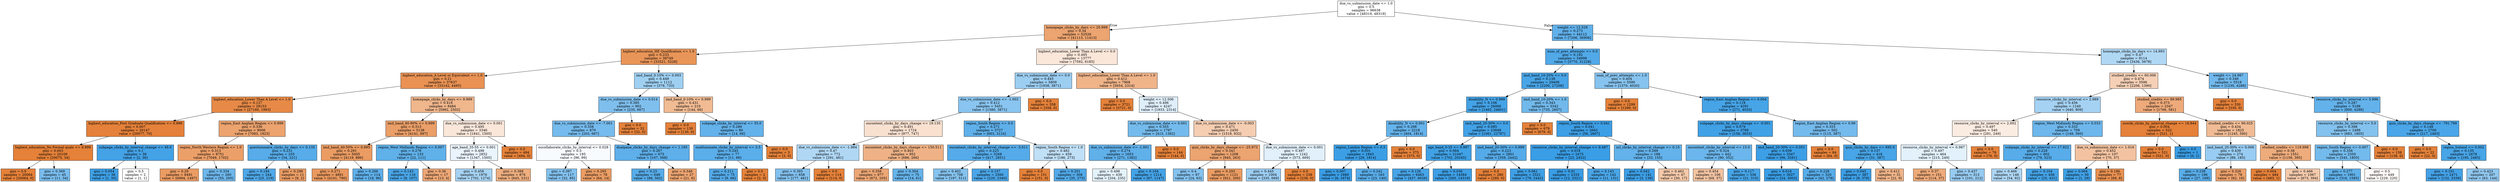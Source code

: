 digraph Tree {
node [shape=box, style="filled", color="black"] ;
0 [label="due_vs_submission_date <= 1.0\ngini = 0.5\nsamples = 96638\nvalue = [48319, 48319]", fillcolor="#e5813900"] ;
1 [label="homepage_clicks_by_days <= 20.999\ngini = 0.34\nsamples = 52526\nvalue = [41113, 11413]", fillcolor="#e58139b8"] ;
0 -> 1 [labeldistance=2.5, labelangle=45, headlabel="True"] ;
2 [label="highest_education_HE Qualification <= 1.0\ngini = 0.233\nsamples = 38749\nvalue = [33521, 5228]", fillcolor="#e58139d7"] ;
1 -> 2 ;
3 [label="highest_education_A Level or Equivalent <= 1.0\ngini = 0.21\nsamples = 37637\nvalue = [33142, 4495]", fillcolor="#e58139dc"] ;
2 -> 3 ;
4 [label="highest_education_Lower Than A Level <= 1.0\ngini = 0.127\nsamples = 29153\nvalue = [27160, 1993]", fillcolor="#e58139ec"] ;
3 -> 4 ;
5 [label="highest_education_Post Graduate Qualification <= 0.998\ngini = 0.007\nsamples = 20147\nvalue = [20077, 70]", fillcolor="#e58139fe"] ;
4 -> 5 ;
6 [label="highest_education_No Formal quals <= 0.999\ngini = 0.003\nsamples = 20109\nvalue = [20075, 34]", fillcolor="#e58139ff"] ;
5 -> 6 ;
7 [label="gini = 0.0\nsamples = 20064\nvalue = [20064, 0]", fillcolor="#e58139ff"] ;
6 -> 7 ;
8 [label="gini = 0.369\nsamples = 45\nvalue = [11, 34]", fillcolor="#399de5ac"] ;
6 -> 8 ;
9 [label="subpage_clicks_by_interval_change <= 49.0\ngini = 0.1\nsamples = 38\nvalue = [2, 36]", fillcolor="#399de5f1"] ;
5 -> 9 ;
10 [label="gini = 0.054\nsamples = 36\nvalue = [1, 35]", fillcolor="#399de5f8"] ;
9 -> 10 ;
11 [label="gini = 0.5\nsamples = 2\nvalue = [1, 1]", fillcolor="#e5813900"] ;
9 -> 11 ;
12 [label="region_East Anglian Region <= 0.999\ngini = 0.336\nsamples = 9006\nvalue = [7083, 1923]", fillcolor="#e58139ba"] ;
4 -> 12 ;
13 [label="region_North Western Region <= 1.0\ngini = 0.313\nsamples = 8751\nvalue = [7049, 1702]", fillcolor="#e58139c1"] ;
12 -> 13 ;
14 [label="gini = 0.29\nsamples = 8491\nvalue = [6994, 1497]", fillcolor="#e58139c8"] ;
13 -> 14 ;
15 [label="gini = 0.334\nsamples = 260\nvalue = [55, 205]", fillcolor="#399de5bb"] ;
13 -> 15 ;
16 [label="questionnaire_clicks_by_days <= 0.135\ngini = 0.231\nsamples = 255\nvalue = [34, 221]", fillcolor="#399de5d8"] ;
12 -> 16 ;
17 [label="gini = 0.184\nsamples = 244\nvalue = [25, 219]", fillcolor="#399de5e2"] ;
16 -> 17 ;
18 [label="gini = 0.298\nsamples = 11\nvalue = [9, 2]", fillcolor="#e58139c6"] ;
16 -> 18 ;
19 [label="homepage_clicks_by_days <= 9.999\ngini = 0.416\nsamples = 8484\nvalue = [5982, 2502]", fillcolor="#e5813994"] ;
3 -> 19 ;
20 [label="imd_band_80-90% <= 0.999\ngini = 0.313\nsamples = 5138\nvalue = [4141, 997]", fillcolor="#e58139c2"] ;
19 -> 20 ;
21 [label="imd_band_40-50% <= 0.995\ngini = 0.291\nsamples = 5005\nvalue = [4119, 886]", fillcolor="#e58139c8"] ;
20 -> 21 ;
22 [label="gini = 0.271\nsamples = 4891\nvalue = [4101, 790]", fillcolor="#e58139ce"] ;
21 -> 22 ;
23 [label="gini = 0.266\nsamples = 114\nvalue = [18, 96]", fillcolor="#399de5cf"] ;
21 -> 23 ;
24 [label="region_West Midlands Region <= 0.007\ngini = 0.276\nsamples = 133\nvalue = [22, 111]", fillcolor="#399de5cc"] ;
20 -> 24 ;
25 [label="gini = 0.143\nsamples = 116\nvalue = [9, 107]", fillcolor="#399de5ea"] ;
24 -> 25 ;
26 [label="gini = 0.36\nsamples = 17\nvalue = [13, 4]", fillcolor="#e58139b1"] ;
24 -> 26 ;
27 [label="due_vs_submission_date <= 0.001\ngini = 0.495\nsamples = 3346\nvalue = [1841, 1505]", fillcolor="#e581392f"] ;
19 -> 27 ;
28 [label="age_band_35-55 <= 0.001\ngini = 0.498\nsamples = 2852\nvalue = [1347, 1505]", fillcolor="#399de51b"] ;
27 -> 28 ;
29 [label="gini = 0.458\nsamples = 1976\nvalue = [702, 1274]", fillcolor="#399de572"] ;
28 -> 29 ;
30 [label="gini = 0.388\nsamples = 876\nvalue = [645, 231]", fillcolor="#e58139a4"] ;
28 -> 30 ;
31 [label="gini = 0.0\nsamples = 494\nvalue = [494, 0]", fillcolor="#e58139ff"] ;
27 -> 31 ;
32 [label="imd_band_0-10% <= 0.003\ngini = 0.449\nsamples = 1112\nvalue = [379, 733]", fillcolor="#399de57b"] ;
2 -> 32 ;
33 [label="due_vs_submission_date <= 0.014\ngini = 0.385\nsamples = 902\nvalue = [235, 667]", fillcolor="#399de5a5"] ;
32 -> 33 ;
34 [label="due_vs_submission_date <= -7.001\ngini = 0.358\nsamples = 870\nvalue = [203, 667]", fillcolor="#399de5b1"] ;
33 -> 34 ;
35 [label="oucollaborate_clicks_by_interval <= 0.028\ngini = 0.5\nsamples = 195\nvalue = [96, 99]", fillcolor="#399de508"] ;
34 -> 35 ;
36 [label="gini = 0.397\nsamples = 117\nvalue = [32, 85]", fillcolor="#399de59f"] ;
35 -> 36 ;
37 [label="gini = 0.295\nsamples = 78\nvalue = [64, 14]", fillcolor="#e58139c7"] ;
35 -> 37 ;
38 [label="dualpane_clicks_by_days_change <= 1.185\ngini = 0.267\nsamples = 675\nvalue = [107, 568]", fillcolor="#399de5cf"] ;
34 -> 38 ;
39 [label="gini = 0.23\nsamples = 648\nvalue = [86, 562]", fillcolor="#399de5d8"] ;
38 -> 39 ;
40 [label="gini = 0.346\nsamples = 27\nvalue = [21, 6]", fillcolor="#e58139b6"] ;
38 -> 40 ;
41 [label="gini = 0.0\nsamples = 32\nvalue = [32, 0]", fillcolor="#e58139ff"] ;
33 -> 41 ;
42 [label="imd_band_0-10% <= 0.999\ngini = 0.431\nsamples = 210\nvalue = [144, 66]", fillcolor="#e581398a"] ;
32 -> 42 ;
43 [label="gini = 0.0\nsamples = 130\nvalue = [130, 0]", fillcolor="#e58139ff"] ;
42 -> 43 ;
44 [label="subpage_clicks_by_interval <= 55.0\ngini = 0.289\nsamples = 80\nvalue = [14, 66]", fillcolor="#399de5c9"] ;
42 -> 44 ;
45 [label="ouelluminate_clicks_by_interval <= 3.5\ngini = 0.245\nsamples = 77\nvalue = [11, 66]", fillcolor="#399de5d4"] ;
44 -> 45 ;
46 [label="gini = 0.211\nsamples = 75\nvalue = [9, 66]", fillcolor="#399de5dc"] ;
45 -> 46 ;
47 [label="gini = 0.0\nsamples = 2\nvalue = [2, 0]", fillcolor="#e58139ff"] ;
45 -> 47 ;
48 [label="gini = 0.0\nsamples = 3\nvalue = [3, 0]", fillcolor="#e58139ff"] ;
44 -> 48 ;
49 [label="highest_education_Lower Than A Level <= 0.0\ngini = 0.495\nsamples = 13777\nvalue = [7592, 6185]", fillcolor="#e581392f"] ;
1 -> 49 ;
50 [label="due_vs_submission_date <= 0.0\ngini = 0.445\nsamples = 5809\nvalue = [1938, 3871]", fillcolor="#399de57f"] ;
49 -> 50 ;
51 [label="due_vs_submission_date <= -1.002\ngini = 0.412\nsamples = 5451\nvalue = [1580, 3871]", fillcolor="#399de597"] ;
50 -> 51 ;
52 [label="oucontent_clicks_by_days_change <= 19.135\ngini = 0.491\nsamples = 1724\nvalue = [977, 747]", fillcolor="#e581393c"] ;
51 -> 52 ;
53 [label="due_vs_submission_date <= -1.984\ngini = 0.47\nsamples = 772\nvalue = [291, 481]", fillcolor="#399de565"] ;
52 -> 53 ;
54 [label="gini = 0.393\nsamples = 658\nvalue = [177, 481]", fillcolor="#399de5a1"] ;
53 -> 54 ;
55 [label="gini = 0.0\nsamples = 114\nvalue = [114, 0]", fillcolor="#e58139ff"] ;
53 -> 55 ;
56 [label="oucontent_clicks_by_days_change <= 150.511\ngini = 0.403\nsamples = 952\nvalue = [686, 266]", fillcolor="#e581399c"] ;
52 -> 56 ;
57 [label="gini = 0.358\nsamples = 877\nvalue = [672, 205]", fillcolor="#e58139b1"] ;
56 -> 57 ;
58 [label="gini = 0.304\nsamples = 75\nvalue = [14, 61]", fillcolor="#399de5c4"] ;
56 -> 58 ;
59 [label="region_South Region <= 0.0\ngini = 0.271\nsamples = 3727\nvalue = [603, 3124]", fillcolor="#399de5ce"] ;
51 -> 59 ;
60 [label="oucontent_clicks_by_interval_change <= -3.011\ngini = 0.223\nsamples = 3268\nvalue = [417, 2851]", fillcolor="#399de5da"] ;
59 -> 60 ;
61 [label="gini = 0.402\nsamples = 708\nvalue = [197, 511]", fillcolor="#399de59d"] ;
60 -> 61 ;
62 [label="gini = 0.157\nsamples = 2560\nvalue = [220, 2340]", fillcolor="#399de5e7"] ;
60 -> 62 ;
63 [label="region_South Region <= 1.0\ngini = 0.482\nsamples = 459\nvalue = [186, 273]", fillcolor="#399de551"] ;
59 -> 63 ;
64 [label="gini = 0.0\nsamples = 151\nvalue = [151, 0]", fillcolor="#e58139ff"] ;
63 -> 64 ;
65 [label="gini = 0.201\nsamples = 308\nvalue = [35, 273]", fillcolor="#399de5de"] ;
63 -> 65 ;
66 [label="gini = 0.0\nsamples = 358\nvalue = [358, 0]", fillcolor="#e58139ff"] ;
50 -> 66 ;
67 [label="highest_education_Lower Than A Level <= 1.0\ngini = 0.412\nsamples = 7968\nvalue = [5654, 2314]", fillcolor="#e5813997"] ;
49 -> 67 ;
68 [label="gini = 0.0\nsamples = 3721\nvalue = [3721, 0]", fillcolor="#e58139ff"] ;
67 -> 68 ;
69 [label="weight <= 12.506\ngini = 0.496\nsamples = 4247\nvalue = [1933, 2314]", fillcolor="#399de52a"] ;
67 -> 69 ;
70 [label="due_vs_submission_date <= 0.001\ngini = 0.355\nsamples = 1797\nvalue = [415, 1382]", fillcolor="#399de5b2"] ;
69 -> 70 ;
71 [label="due_vs_submission_date <= -1.001\ngini = 0.274\nsamples = 1653\nvalue = [271, 1382]", fillcolor="#399de5cd"] ;
70 -> 71 ;
72 [label="gini = 0.498\nsamples = 439\nvalue = [204, 235]", fillcolor="#399de522"] ;
71 -> 72 ;
73 [label="gini = 0.104\nsamples = 1214\nvalue = [67, 1147]", fillcolor="#399de5f0"] ;
71 -> 73 ;
74 [label="gini = 0.0\nsamples = 144\nvalue = [144, 0]", fillcolor="#e58139ff"] ;
70 -> 74 ;
75 [label="due_vs_submission_date <= -0.003\ngini = 0.471\nsamples = 2450\nvalue = [1518, 932]", fillcolor="#e5813962"] ;
69 -> 75 ;
76 [label="quiz_clicks_by_days_change <= -25.973\ngini = 0.341\nsamples = 1208\nvalue = [945, 263]", fillcolor="#e58139b8"] ;
75 -> 76 ;
77 [label="gini = 0.4\nsamples = 87\nvalue = [24, 63]", fillcolor="#399de59e"] ;
76 -> 77 ;
78 [label="gini = 0.293\nsamples = 1121\nvalue = [921, 200]", fillcolor="#e58139c8"] ;
76 -> 78 ;
79 [label="due_vs_submission_date <= 0.001\ngini = 0.497\nsamples = 1242\nvalue = [573, 669]", fillcolor="#399de525"] ;
75 -> 79 ;
80 [label="gini = 0.445\nsamples = 1004\nvalue = [335, 669]", fillcolor="#399de57f"] ;
79 -> 80 ;
81 [label="gini = 0.0\nsamples = 238\nvalue = [238, 0]", fillcolor="#e58139ff"] ;
79 -> 81 ;
82 [label="weight <= 12.528\ngini = 0.273\nsamples = 44112\nvalue = [7206, 36906]", fillcolor="#399de5cd"] ;
0 -> 82 [labeldistance=2.5, labelangle=-45, headlabel="False"] ;
83 [label="num_of_prev_attempts <= 0.0\ngini = 0.192\nsamples = 34998\nvalue = [3770, 31228]", fillcolor="#399de5e0"] ;
82 -> 83 ;
84 [label="imd_band_10-20% <= 0.0\ngini = 0.138\nsamples = 29408\nvalue = [2200, 27208]", fillcolor="#399de5ea"] ;
83 -> 84 ;
85 [label="disability_N <= 0.999\ngini = 0.106\nsamples = 26066\nvalue = [1465, 24601]", fillcolor="#399de5f0"] ;
84 -> 85 ;
86 [label="disability_N <= 0.001\ngini = 0.298\nsamples = 2218\nvalue = [404, 1814]", fillcolor="#399de5c6"] ;
85 -> 86 ;
87 [label="region_London Region <= 0.5\ngini = 0.031\nsamples = 1843\nvalue = [29, 1814]", fillcolor="#399de5fb"] ;
86 -> 87 ;
88 [label="gini = 0.007\nsamples = 1680\nvalue = [6, 1674]", fillcolor="#399de5fe"] ;
87 -> 88 ;
89 [label="gini = 0.242\nsamples = 163\nvalue = [23, 140]", fillcolor="#399de5d5"] ;
87 -> 89 ;
90 [label="gini = 0.0\nsamples = 375\nvalue = [375, 0]", fillcolor="#e58139ff"] ;
86 -> 90 ;
91 [label="imd_band_20-30% <= 0.0\ngini = 0.085\nsamples = 23848\nvalue = [1061, 22787]", fillcolor="#399de5f3"] ;
85 -> 91 ;
92 [label="age_band_0-35 <= 0.997\ngini = 0.064\nsamples = 21047\nvalue = [702, 20345]", fillcolor="#399de5f6"] ;
91 -> 92 ;
93 [label="gini = 0.126\nsamples = 6463\nvalue = [437, 6026]", fillcolor="#399de5ed"] ;
92 -> 93 ;
94 [label="gini = 0.036\nsamples = 14584\nvalue = [265, 14319]", fillcolor="#399de5fa"] ;
92 -> 94 ;
95 [label="imd_band_20-30% <= 0.999\ngini = 0.223\nsamples = 2801\nvalue = [359, 2442]", fillcolor="#399de5da"] ;
91 -> 95 ;
96 [label="gini = 0.0\nsamples = 280\nvalue = [280, 0]", fillcolor="#e58139ff"] ;
95 -> 96 ;
97 [label="gini = 0.061\nsamples = 2521\nvalue = [79, 2442]", fillcolor="#399de5f7"] ;
95 -> 97 ;
98 [label="imd_band_10-20% <= 1.0\ngini = 0.343\nsamples = 3342\nvalue = [735, 2607]", fillcolor="#399de5b7"] ;
84 -> 98 ;
99 [label="gini = 0.0\nsamples = 679\nvalue = [679, 0]", fillcolor="#e58139ff"] ;
98 -> 99 ;
100 [label="region_South Region <= 0.041\ngini = 0.041\nsamples = 2663\nvalue = [56, 2607]", fillcolor="#399de5fa"] ;
98 -> 100 ;
101 [label="resource_clicks_by_interval_change <= 9.487\ngini = 0.018\nsamples = 2475\nvalue = [23, 2452]", fillcolor="#399de5fd"] ;
100 -> 101 ;
102 [label="gini = 0.01\nsamples = 2333\nvalue = [12, 2321]", fillcolor="#399de5fe"] ;
101 -> 102 ;
103 [label="gini = 0.143\nsamples = 142\nvalue = [11, 131]", fillcolor="#399de5ea"] ;
101 -> 103 ;
104 [label="url_clicks_by_interval_change <= 0.15\ngini = 0.289\nsamples = 188\nvalue = [33, 155]", fillcolor="#399de5c9"] ;
100 -> 104 ;
105 [label="gini = 0.042\nsamples = 141\nvalue = [3, 138]", fillcolor="#399de5f9"] ;
104 -> 105 ;
106 [label="gini = 0.462\nsamples = 47\nvalue = [30, 17]", fillcolor="#e581396e"] ;
104 -> 106 ;
107 [label="num_of_prev_attempts <= 1.0\ngini = 0.404\nsamples = 5590\nvalue = [1570, 4020]", fillcolor="#399de59b"] ;
83 -> 107 ;
108 [label="gini = 0.0\nsamples = 1299\nvalue = [1299, 0]", fillcolor="#e58139ff"] ;
107 -> 108 ;
109 [label="region_East Anglian Region <= 0.004\ngini = 0.118\nsamples = 4291\nvalue = [271, 4020]", fillcolor="#399de5ee"] ;
107 -> 109 ;
110 [label="subpage_clicks_by_days_change <= -0.001\ngini = 0.079\nsamples = 3789\nvalue = [156, 3633]", fillcolor="#399de5f4"] ;
109 -> 110 ;
111 [label="oucontent_clicks_by_interval <= 15.0\ngini = 0.324\nsamples = 442\nvalue = [90, 352]", fillcolor="#399de5be"] ;
110 -> 111 ;
112 [label="gini = 0.454\nsamples = 106\nvalue = [69, 37]", fillcolor="#e5813976"] ;
111 -> 112 ;
113 [label="gini = 0.117\nsamples = 336\nvalue = [21, 315]", fillcolor="#399de5ee"] ;
111 -> 113 ;
114 [label="imd_band_20-30% <= 0.051\ngini = 0.039\nsamples = 3347\nvalue = [66, 3281]", fillcolor="#399de5fa"] ;
110 -> 114 ;
115 [label="gini = 0.016\nsamples = 3027\nvalue = [24, 3003]", fillcolor="#399de5fd"] ;
114 -> 115 ;
116 [label="gini = 0.228\nsamples = 320\nvalue = [42, 278]", fillcolor="#399de5d8"] ;
114 -> 116 ;
117 [label="region_East Anglian Region <= 0.99\ngini = 0.353\nsamples = 502\nvalue = [115, 387]", fillcolor="#399de5b3"] ;
109 -> 117 ;
118 [label="gini = 0.0\nsamples = 84\nvalue = [84, 0]", fillcolor="#e58139ff"] ;
117 -> 118 ;
119 [label="quiz_clicks_by_days <= 695.0\ngini = 0.137\nsamples = 418\nvalue = [31, 387]", fillcolor="#399de5eb"] ;
117 -> 119 ;
120 [label="gini = 0.045\nsamples = 387\nvalue = [9, 378]", fillcolor="#399de5f9"] ;
119 -> 120 ;
121 [label="gini = 0.412\nsamples = 31\nvalue = [22, 9]", fillcolor="#e5813997"] ;
119 -> 121 ;
122 [label="homepage_clicks_by_days <= 14.993\ngini = 0.47\nsamples = 9114\nvalue = [3436, 5678]", fillcolor="#399de565"] ;
82 -> 122 ;
123 [label="studied_credits <= 60.006\ngini = 0.474\nsamples = 3596\nvalue = [2206, 1390]", fillcolor="#e581395e"] ;
122 -> 123 ;
124 [label="resource_clicks_by_interval <= 2.989\ngini = 0.456\nsamples = 1249\nvalue = [440, 809]", fillcolor="#399de574"] ;
123 -> 124 ;
125 [label="resource_clicks_by_interval <= 2.002\ngini = 0.497\nsamples = 540\nvalue = [291, 249]", fillcolor="#e5813925"] ;
124 -> 125 ;
126 [label="resource_clicks_by_interval <= 0.987\ngini = 0.497\nsamples = 464\nvalue = [215, 249]", fillcolor="#399de523"] ;
125 -> 126 ;
127 [label="gini = 0.37\nsamples = 151\nvalue = [114, 37]", fillcolor="#e58139ac"] ;
126 -> 127 ;
128 [label="gini = 0.437\nsamples = 313\nvalue = [101, 212]", fillcolor="#399de586"] ;
126 -> 128 ;
129 [label="gini = 0.0\nsamples = 76\nvalue = [76, 0]", fillcolor="#e58139ff"] ;
125 -> 129 ;
130 [label="region_West Midlands Region <= 0.033\ngini = 0.332\nsamples = 709\nvalue = [149, 560]", fillcolor="#399de5bb"] ;
124 -> 130 ;
131 [label="subpage_clicks_by_interval <= 17.922\ngini = 0.228\nsamples = 602\nvalue = [79, 523]", fillcolor="#399de5d8"] ;
130 -> 131 ;
132 [label="gini = 0.466\nsamples = 146\nvalue = [54, 92]", fillcolor="#399de569"] ;
131 -> 132 ;
133 [label="gini = 0.104\nsamples = 456\nvalue = [25, 431]", fillcolor="#399de5f0"] ;
131 -> 133 ;
134 [label="due_vs_submission_date <= 1.016\ngini = 0.452\nsamples = 107\nvalue = [70, 37]", fillcolor="#e5813978"] ;
130 -> 134 ;
135 [label="gini = 0.064\nsamples = 30\nvalue = [1, 29]", fillcolor="#399de5f6"] ;
134 -> 135 ;
136 [label="gini = 0.186\nsamples = 77\nvalue = [69, 8]", fillcolor="#e58139e1"] ;
134 -> 136 ;
137 [label="studied_credits <= 89.985\ngini = 0.373\nsamples = 2347\nvalue = [1766, 581]", fillcolor="#e58139ab"] ;
123 -> 137 ;
138 [label="ouwiki_clicks_by_interval_change <= 18.844\ngini = 0.004\nsamples = 522\nvalue = [521, 1]", fillcolor="#e58139ff"] ;
137 -> 138 ;
139 [label="gini = 0.0\nsamples = 521\nvalue = [521, 0]", fillcolor="#e58139ff"] ;
138 -> 139 ;
140 [label="gini = 0.0\nsamples = 1\nvalue = [0, 1]", fillcolor="#399de5ff"] ;
138 -> 140 ;
141 [label="studied_credits <= 90.025\ngini = 0.434\nsamples = 1825\nvalue = [1245, 580]", fillcolor="#e5813988"] ;
137 -> 141 ;
142 [label="imd_band_20-30% <= 0.006\ngini = 0.439\nsamples = 274\nvalue = [89, 185]", fillcolor="#399de584"] ;
141 -> 142 ;
143 [label="gini = 0.238\nsamples = 196\nvalue = [27, 169]", fillcolor="#399de5d6"] ;
142 -> 143 ;
144 [label="gini = 0.326\nsamples = 78\nvalue = [62, 16]", fillcolor="#e58139bd"] ;
142 -> 144 ;
145 [label="studied_credits <= 119.998\ngini = 0.38\nsamples = 1551\nvalue = [1156, 395]", fillcolor="#e58139a8"] ;
141 -> 145 ;
146 [label="gini = 0.004\nsamples = 484\nvalue = [483, 1]", fillcolor="#e58139fe"] ;
145 -> 146 ;
147 [label="gini = 0.466\nsamples = 1067\nvalue = [673, 394]", fillcolor="#e581396a"] ;
145 -> 147 ;
148 [label="weight <= 24.987\ngini = 0.346\nsamples = 5518\nvalue = [1230, 4288]", fillcolor="#399de5b6"] ;
122 -> 148 ;
149 [label="gini = 0.0\nsamples = 330\nvalue = [330, 0]", fillcolor="#e58139ff"] ;
148 -> 149 ;
150 [label="resource_clicks_by_interval <= 5.996\ngini = 0.287\nsamples = 5188\nvalue = [900, 4288]", fillcolor="#399de5c9"] ;
148 -> 150 ;
151 [label="resource_clicks_by_interval <= 5.0\ngini = 0.398\nsamples = 2488\nvalue = [683, 1805]", fillcolor="#399de59f"] ;
150 -> 151 ;
152 [label="region_South Region <= 0.007\ngini = 0.356\nsamples = 2350\nvalue = [545, 1805]", fillcolor="#399de5b2"] ;
151 -> 152 ;
153 [label="gini = 0.277\nsamples = 1901\nvalue = [316, 1585]", fillcolor="#399de5cc"] ;
152 -> 153 ;
154 [label="gini = 0.5\nsamples = 449\nvalue = [229, 220]", fillcolor="#e581390a"] ;
152 -> 154 ;
155 [label="gini = 0.0\nsamples = 138\nvalue = [138, 0]", fillcolor="#e58139ff"] ;
151 -> 155 ;
156 [label="quiz_clicks_by_days_change <= -791.799\ngini = 0.148\nsamples = 2700\nvalue = [217, 2483]", fillcolor="#399de5e9"] ;
150 -> 156 ;
157 [label="gini = 0.0\nsamples = 22\nvalue = [22, 0]", fillcolor="#e58139ff"] ;
156 -> 157 ;
158 [label="region_Ireland <= 0.002\ngini = 0.135\nsamples = 2678\nvalue = [195, 2483]", fillcolor="#399de5eb"] ;
156 -> 158 ;
159 [label="gini = 0.101\nsamples = 2471\nvalue = [132, 2339]", fillcolor="#399de5f1"] ;
158 -> 159 ;
160 [label="gini = 0.423\nsamples = 207\nvalue = [63, 144]", fillcolor="#399de58f"] ;
158 -> 160 ;
}